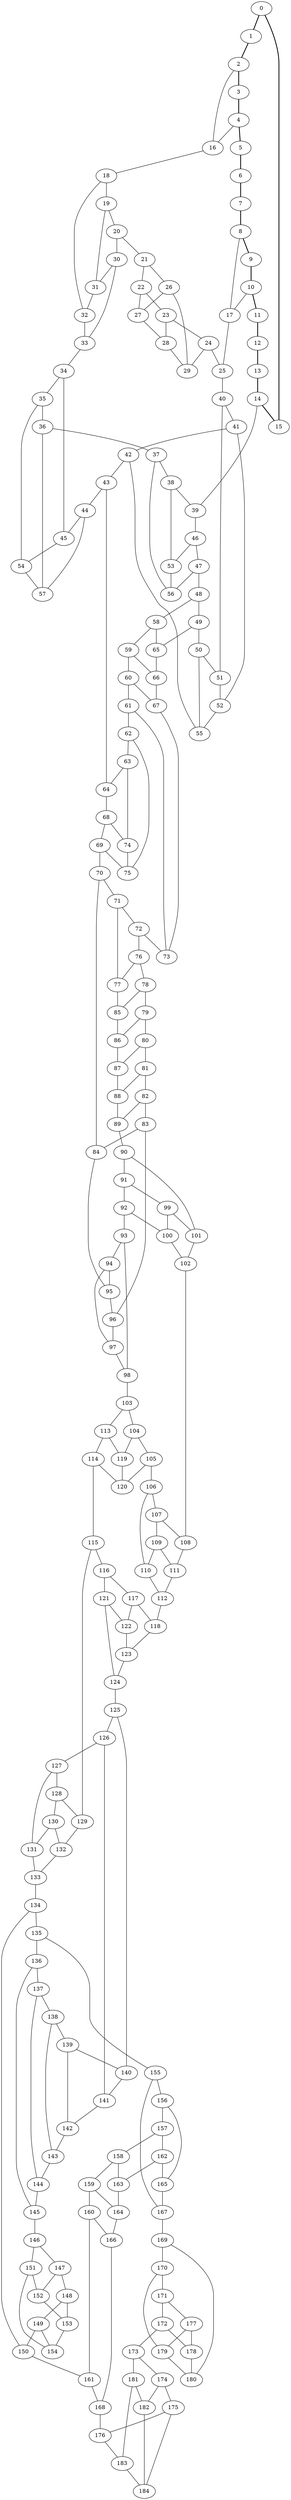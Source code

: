 //Inside of this graph isn't 3-connected
graph G {
0 [ pos = " 42.50,0.00!" ];
0 -- 1[style=bold];
0 -- 15[style=bold];
1 [ pos = " 39.26,16.26!" ];
1 -- 2[style=bold];
2 [ pos = " 30.05,30.05!" ];
2 -- 3[style=bold];
2 -- 16;
3 [ pos = " 16.26,39.26!" ];
3 -- 4[style=bold];
4 [ pos = " 0.00,42.50!" ];
4 -- 5[style=bold];
4 -- 16;
5 [ pos = " -16.26,39.26!" ];
5 -- 6[style=bold];
6 [ pos = " -30.05,30.05!" ];
6 -- 7[style=bold];
7 [ pos = " -39.26,16.26!" ];
7 -- 8[style=bold];
8 [ pos = " -42.50,0.00!" ];
8 -- 9[style=bold];
8 -- 17;
9 [ pos = " -39.26,-16.26!" ];
9 -- 10[style=bold];
10 [ pos = " -30.05,-30.05!" ];
10 -- 11[style=bold];
10 -- 17;
11 [ pos = " -16.26,-39.26!" ];
11 -- 12[style=bold];
12 [ pos = " 0.00,-42.50!" ];
12 -- 13[style=bold];
13 [ pos = " 16.26,-39.26!" ];
13 -- 14[style=bold];
14 [ pos = " 30.05,-30.05!" ];
14 -- 15[style=bold];
14 -- 39;
15 [ pos = " 39.26,-16.26!" ];
16 -- 18;
17 -- 25;
18 -- 19;
18 -- 32;
19 -- 20;
19 -- 31;
20 -- 21;
20 -- 30;
21 -- 22;
21 -- 26;
22 -- 23;
22 -- 27;
23 -- 24;
23 -- 28;
24 -- 25;
24 -- 29;
25 -- 40;
26 -- 27;
26 -- 29;
27 -- 28;
28 -- 29;
30 -- 31;
30 -- 33;
31 -- 32;
32 -- 33;
33 -- 34;
34 -- 35;
34 -- 45;
35 -- 36;
35 -- 54;
36 -- 37;
36 -- 57;
37 -- 38;
37 -- 56;
38 -- 39;
38 -- 53;
39 -- 46;
40 -- 41;
40 -- 51;
41 -- 42;
41 -- 52;
42 -- 43;
42 -- 55;
43 -- 44;
43 -- 64;
44 -- 45;
44 -- 57;
45 -- 54;
46 -- 47;
46 -- 53;
47 -- 48;
47 -- 56;
48 -- 49;
48 -- 58;
49 -- 50;
49 -- 65;
50 -- 51;
50 -- 55;
51 -- 52;
52 -- 55;
53 -- 56;
54 -- 57;
58 -- 59;
58 -- 65;
59 -- 60;
59 -- 66;
60 -- 61;
60 -- 67;
61 -- 62;
61 -- 73;
62 -- 63;
62 -- 75;
63 -- 64;
63 -- 74;
64 -- 68;
65 -- 66;
66 -- 67;
67 -- 73;
68 -- 69;
68 -- 74;
69 -- 70;
69 -- 75;
70 -- 71;
70 -- 84;
71 -- 72;
71 -- 77;
72 -- 73;
72 -- 76;
74 -- 75;
76 -- 77;
76 -- 78;
77 -- 85;
78 -- 79;
78 -- 85;
79 -- 80;
79 -- 86;
80 -- 81;
80 -- 87;
81 -- 82;
81 -- 88;
82 -- 83;
82 -- 89;
83 -- 84;
83 -- 96;
84 -- 95;
85 -- 86;
86 -- 87;
87 -- 88;
88 -- 89;
89 -- 90;
90 -- 91;
90 -- 101;
91 -- 92;
91 -- 99;
92 -- 93;
92 -- 100;
93 -- 94;
93 -- 98;
94 -- 95;
94 -- 97;
95 -- 96;
96 -- 97;
97 -- 98;
98 -- 103;
99 -- 100;
99 -- 101;
100 -- 102;
101 -- 102;
102 -- 108;
103 -- 104;
103 -- 113;
104 -- 105;
104 -- 119;
105 -- 106;
105 -- 120;
106 -- 107;
106 -- 110;
107 -- 108;
107 -- 109;
108 -- 111;
109 -- 110;
109 -- 111;
110 -- 112;
111 -- 112;
112 -- 118;
113 -- 114;
113 -- 119;
114 -- 115;
114 -- 120;
115 -- 116;
115 -- 129;
116 -- 117;
116 -- 121;
117 -- 118;
117 -- 122;
118 -- 123;
119 -- 120;
121 -- 122;
121 -- 124;
122 -- 123;
123 -- 124;
124 -- 125;
125 -- 126;
125 -- 140;
126 -- 127;
126 -- 141;
127 -- 128;
127 -- 131;
128 -- 129;
128 -- 130;
129 -- 132;
130 -- 131;
130 -- 132;
131 -- 133;
132 -- 133;
133 -- 134;
134 -- 135;
134 -- 150;
135 -- 136;
135 -- 155;
136 -- 137;
136 -- 145;
137 -- 138;
137 -- 144;
138 -- 139;
138 -- 143;
139 -- 140;
139 -- 142;
140 -- 141;
141 -- 142;
142 -- 143;
143 -- 144;
144 -- 145;
145 -- 146;
146 -- 147;
146 -- 151;
147 -- 148;
147 -- 152;
148 -- 149;
148 -- 153;
149 -- 150;
149 -- 154;
150 -- 161;
151 -- 152;
151 -- 154;
152 -- 153;
153 -- 154;
155 -- 156;
155 -- 167;
156 -- 157;
156 -- 165;
157 -- 158;
157 -- 162;
158 -- 159;
158 -- 163;
159 -- 160;
159 -- 164;
160 -- 161;
160 -- 166;
161 -- 168;
162 -- 163;
162 -- 165;
163 -- 164;
164 -- 166;
165 -- 167;
166 -- 168;
167 -- 169;
168 -- 176;
169 -- 170;
169 -- 180;
170 -- 171;
170 -- 179;
171 -- 172;
171 -- 177;
172 -- 173;
172 -- 178;
173 -- 174;
173 -- 181;
174 -- 175;
174 -- 182;
175 -- 176;
175 -- 184;
176 -- 183;
177 -- 178;
177 -- 179;
178 -- 180;
179 -- 180;
181 -- 182;
181 -- 183;
182 -- 184;
183 -- 184;
}
